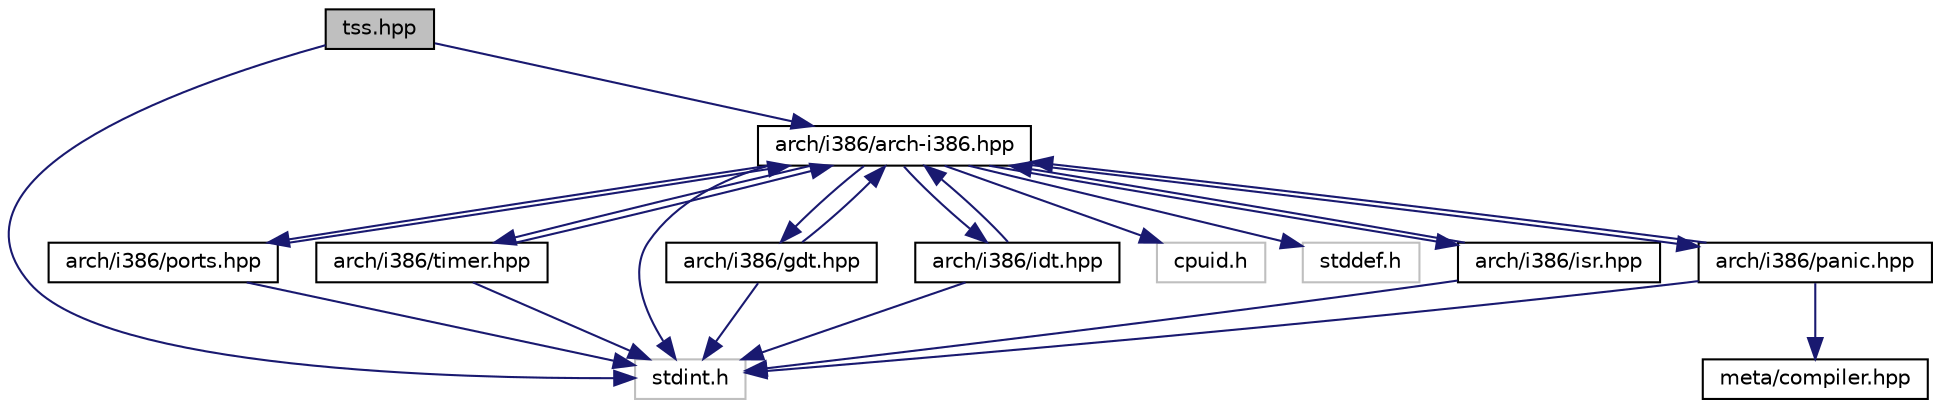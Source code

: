 digraph "tss.hpp"
{
 // LATEX_PDF_SIZE
  edge [fontname="Helvetica",fontsize="10",labelfontname="Helvetica",labelfontsize="10"];
  node [fontname="Helvetica",fontsize="10",shape=record];
  Node1 [label="tss.hpp",height=0.2,width=0.4,color="black", fillcolor="grey75", style="filled", fontcolor="black",tooltip=" "];
  Node1 -> Node2 [color="midnightblue",fontsize="10",style="solid",fontname="Helvetica"];
  Node2 [label="arch/i386/arch-i386.hpp",height=0.2,width=0.4,color="black", fillcolor="white", style="filled",URL="$df/d6c/arch-i386_8hpp.html",tooltip="i386 architecture implementation of arch.hpp"];
  Node2 -> Node3 [color="midnightblue",fontsize="10",style="solid",fontname="Helvetica"];
  Node3 [label="arch/i386/gdt.hpp",height=0.2,width=0.4,color="black", fillcolor="white", style="filled",URL="$df/d77/gdt_8hpp.html",tooltip="The Global Descriptor Table (GDT) is specific to the IA32 architecture. It contains entries telling t..."];
  Node3 -> Node4 [color="midnightblue",fontsize="10",style="solid",fontname="Helvetica"];
  Node4 [label="stdint.h",height=0.2,width=0.4,color="grey75", fillcolor="white", style="filled",tooltip=" "];
  Node3 -> Node2 [color="midnightblue",fontsize="10",style="solid",fontname="Helvetica"];
  Node2 -> Node5 [color="midnightblue",fontsize="10",style="solid",fontname="Helvetica"];
  Node5 [label="arch/i386/idt.hpp",height=0.2,width=0.4,color="black", fillcolor="white", style="filled",URL="$dd/d12/idt_8hpp.html",tooltip="Interrupt Descriptor Table header."];
  Node5 -> Node2 [color="midnightblue",fontsize="10",style="solid",fontname="Helvetica"];
  Node5 -> Node4 [color="midnightblue",fontsize="10",style="solid",fontname="Helvetica"];
  Node2 -> Node6 [color="midnightblue",fontsize="10",style="solid",fontname="Helvetica"];
  Node6 [label="arch/i386/isr.hpp",height=0.2,width=0.4,color="black", fillcolor="white", style="filled",URL="$d4/ddc/isr_8hpp.html",tooltip="Interrupt Service Routine header."];
  Node6 -> Node2 [color="midnightblue",fontsize="10",style="solid",fontname="Helvetica"];
  Node6 -> Node4 [color="midnightblue",fontsize="10",style="solid",fontname="Helvetica"];
  Node2 -> Node7 [color="midnightblue",fontsize="10",style="solid",fontname="Helvetica"];
  Node7 [label="arch/i386/panic.hpp",height=0.2,width=0.4,color="black", fillcolor="white", style="filled",URL="$da/d6a/panic_8hpp.html",tooltip=" "];
  Node7 -> Node2 [color="midnightblue",fontsize="10",style="solid",fontname="Helvetica"];
  Node7 -> Node8 [color="midnightblue",fontsize="10",style="solid",fontname="Helvetica"];
  Node8 [label="meta/compiler.hpp",height=0.2,width=0.4,color="black", fillcolor="white", style="filled",URL="$d2/d3d/compiler_8hpp.html",tooltip="Compiler meta directives."];
  Node7 -> Node4 [color="midnightblue",fontsize="10",style="solid",fontname="Helvetica"];
  Node2 -> Node9 [color="midnightblue",fontsize="10",style="solid",fontname="Helvetica"];
  Node9 [label="arch/i386/ports.hpp",height=0.2,width=0.4,color="black", fillcolor="white", style="filled",URL="$d8/d9f/ports_8hpp.html",tooltip="Ports header file. Provides inline functions for getting and setting values at different ports...."];
  Node9 -> Node4 [color="midnightblue",fontsize="10",style="solid",fontname="Helvetica"];
  Node9 -> Node2 [color="midnightblue",fontsize="10",style="solid",fontname="Helvetica"];
  Node2 -> Node10 [color="midnightblue",fontsize="10",style="solid",fontname="Helvetica"];
  Node10 [label="arch/i386/timer.hpp",height=0.2,width=0.4,color="black", fillcolor="white", style="filled",URL="$df/d05/timer_8hpp.html",tooltip=" "];
  Node10 -> Node2 [color="midnightblue",fontsize="10",style="solid",fontname="Helvetica"];
  Node10 -> Node4 [color="midnightblue",fontsize="10",style="solid",fontname="Helvetica"];
  Node2 -> Node11 [color="midnightblue",fontsize="10",style="solid",fontname="Helvetica"];
  Node11 [label="cpuid.h",height=0.2,width=0.4,color="grey75", fillcolor="white", style="filled",tooltip=" "];
  Node2 -> Node12 [color="midnightblue",fontsize="10",style="solid",fontname="Helvetica"];
  Node12 [label="stddef.h",height=0.2,width=0.4,color="grey75", fillcolor="white", style="filled",tooltip=" "];
  Node2 -> Node4 [color="midnightblue",fontsize="10",style="solid",fontname="Helvetica"];
  Node1 -> Node4 [color="midnightblue",fontsize="10",style="solid",fontname="Helvetica"];
}
